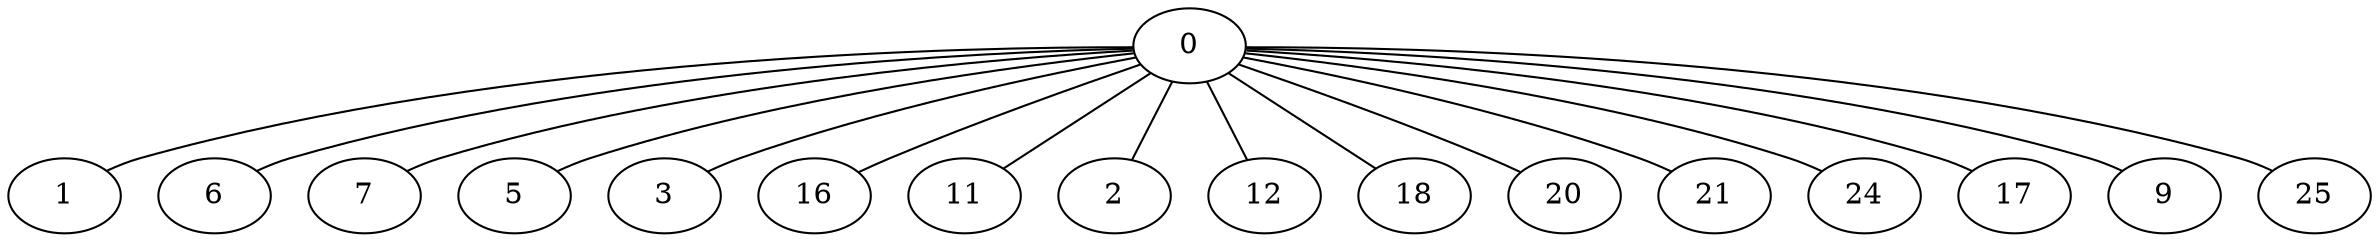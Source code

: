 graph G {
  0 -- 1;
  0 -- 6;
  0 -- 7;
  0 -- 5;
  0 -- 3;
  0 -- 16;
  0 -- 11;
  0 -- 2;
  0 -- 12;
  0 -- 18;
  0 -- 20;
  0 -- 21;
  0 -- 24;
  0 -- 17;
  0 -- 9;
  0 -- 25;
}